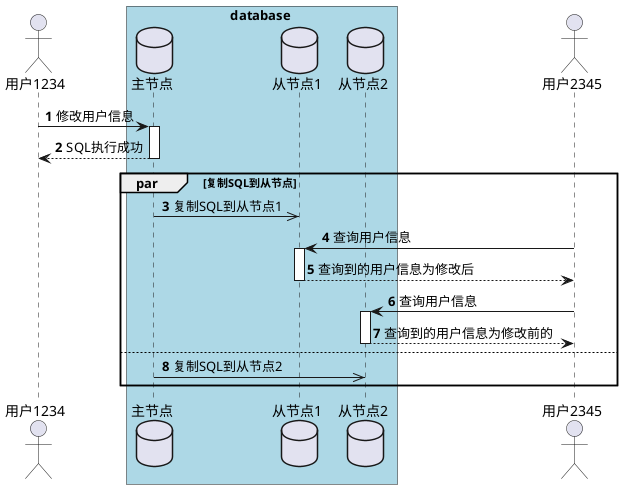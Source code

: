 @startuml
'https://plantuml.com/sequence-diagram

autonumber

actor 用户1234 as user1
box database #lightblue
database 主节点 as db
database 从节点1 as db1
database 从节点2 as db2
end box
actor 用户2345 as user2

user1 -> db: 修改用户信息
activate db
user1 <-- db: SQL执行成功
deactivate db

par 复制SQL到从节点
db ->> db1: 复制SQL到从节点1

user2 -> db1: 查询用户信息
activate db1
user2 <-- db1: 查询到的用户信息为修改后
deactivate db1

user2 -> db2: 查询用户信息
activate db2
user2 <-- db2: 查询到的用户信息为修改前的
deactivate db2


else
db ->> db2: 复制SQL到从节点2
end par

@enduml